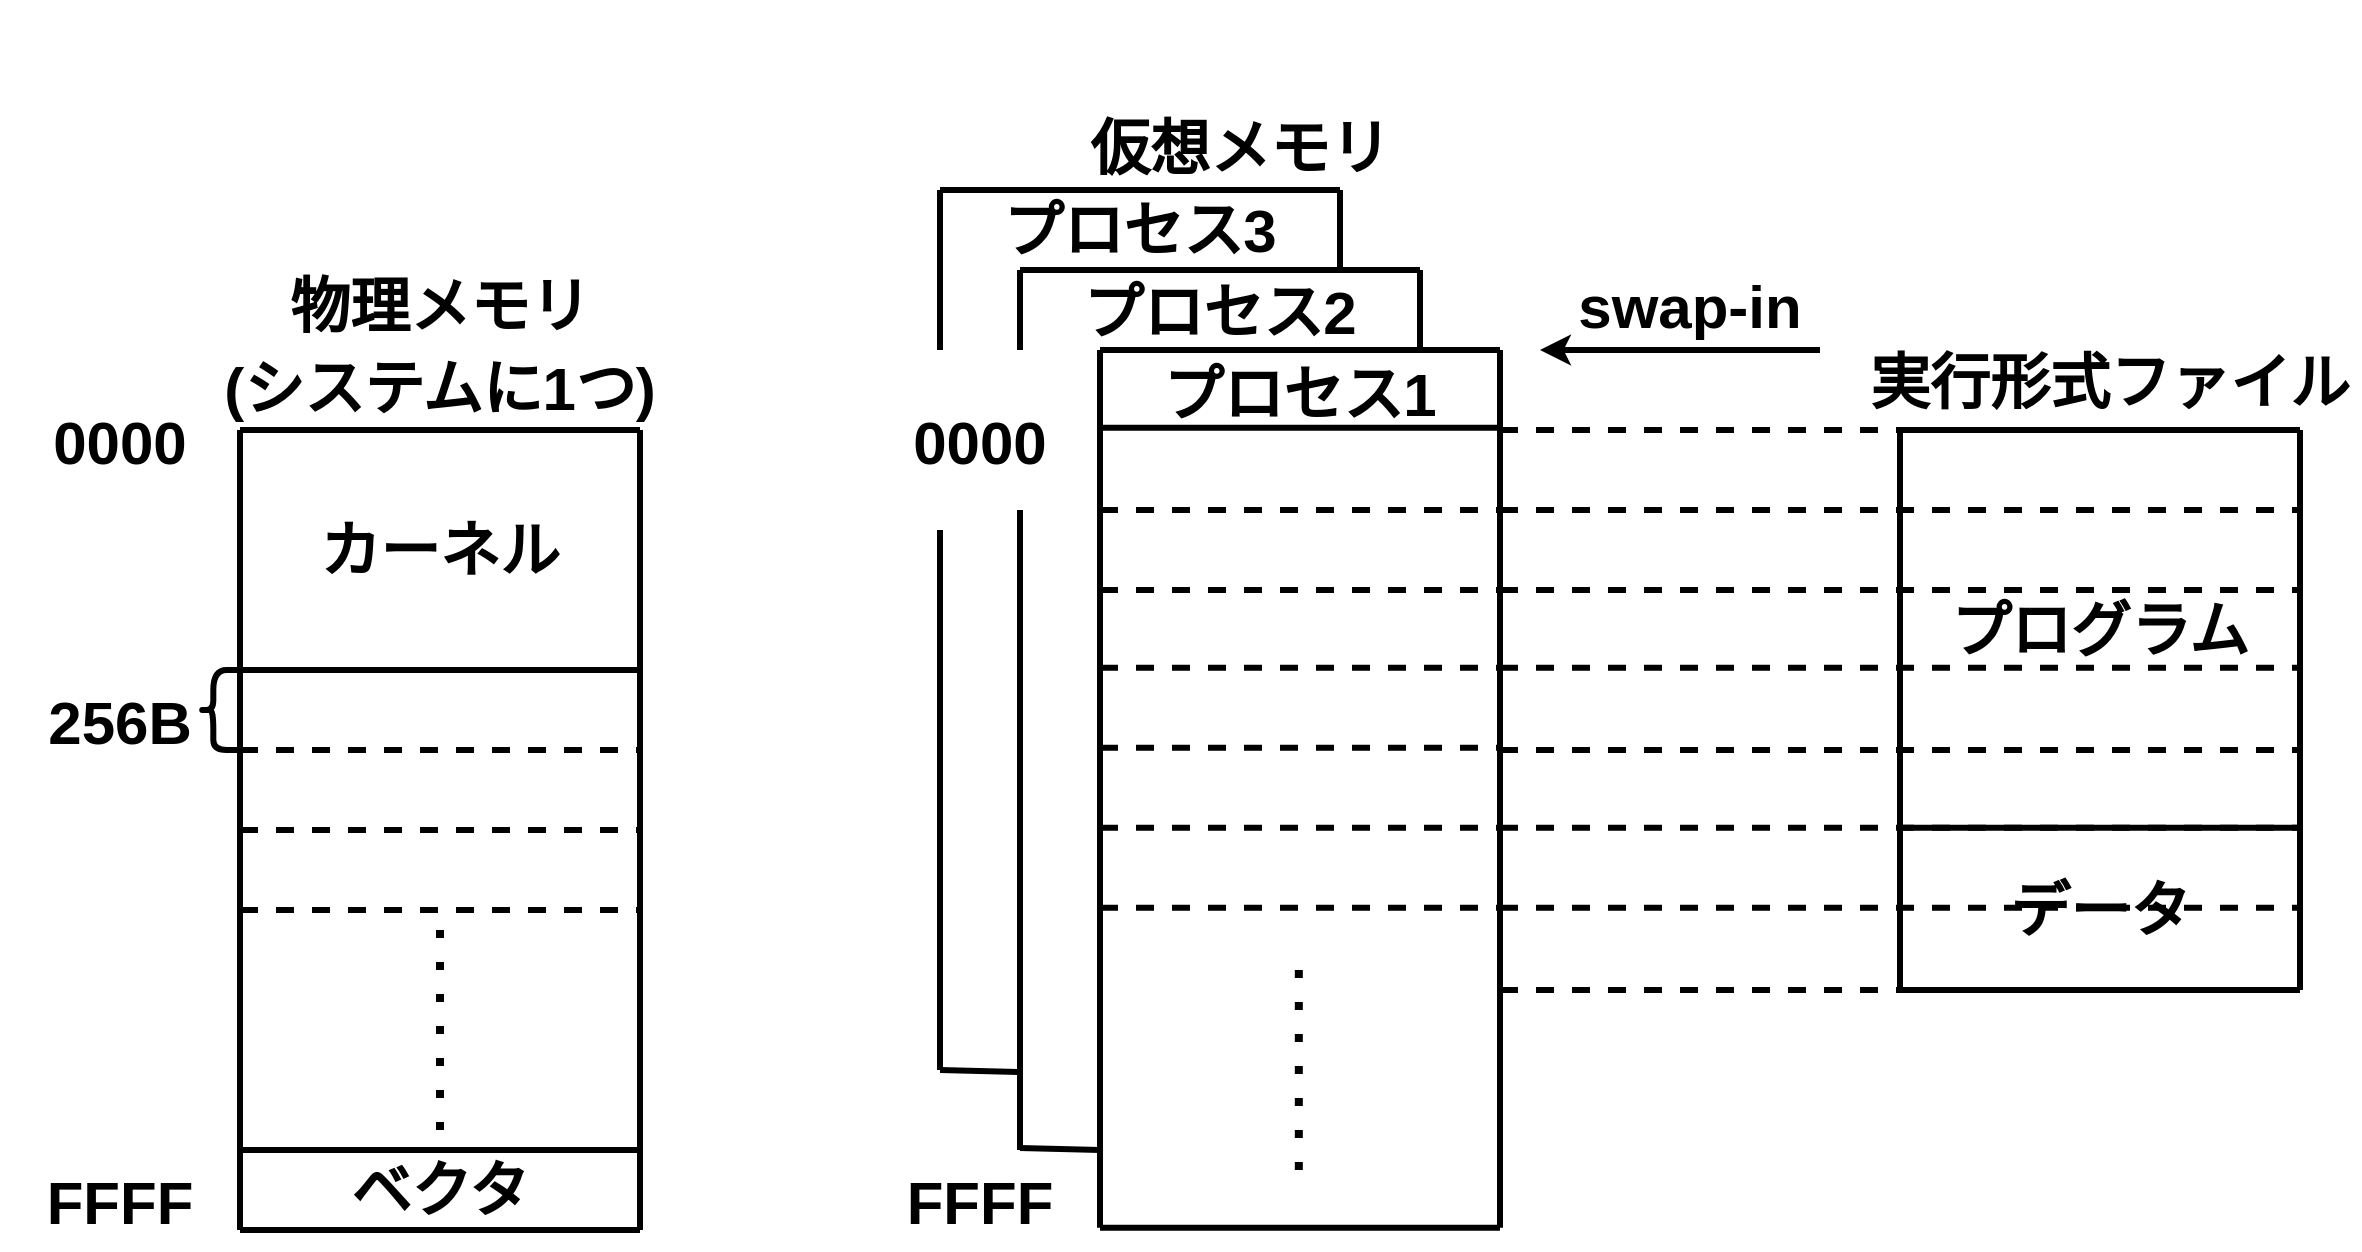 <mxfile version="20.8.20" type="onedrive"><diagram id="wK8tSChM53zYQEnZhIav" name="ページ1"><mxGraphModel grid="1" page="1" gridSize="10" guides="1" tooltips="1" connect="1" arrows="1" fold="1" pageScale="5" pageWidth="827" pageHeight="1169" math="0" shadow="0"><root><mxCell id="0"/><mxCell id="1" parent="0"/><mxCell id="jWC1TJhweW1K0r9cv32E-1" value="" style="endArrow=none;html=1;rounded=0;strokeWidth=3;" edge="1" parent="1"><mxGeometry width="50" height="50" relative="1" as="geometry"><mxPoint x="170" y="320" as="sourcePoint"/><mxPoint x="370" y="320" as="targetPoint"/></mxGeometry></mxCell><mxCell id="jWC1TJhweW1K0r9cv32E-2" value="" style="endArrow=none;html=1;rounded=0;strokeWidth=3;" edge="1" parent="1"><mxGeometry width="50" height="50" relative="1" as="geometry"><mxPoint x="170" y="320" as="sourcePoint"/><mxPoint x="170" y="720" as="targetPoint"/></mxGeometry></mxCell><mxCell id="jWC1TJhweW1K0r9cv32E-3" value="" style="endArrow=none;html=1;rounded=0;strokeWidth=3;" edge="1" parent="1"><mxGeometry width="50" height="50" relative="1" as="geometry"><mxPoint x="370" y="320" as="sourcePoint"/><mxPoint x="370" y="720" as="targetPoint"/></mxGeometry></mxCell><mxCell id="jWC1TJhweW1K0r9cv32E-4" value="" style="endArrow=none;html=1;rounded=0;strokeWidth=3;" edge="1" parent="1"><mxGeometry width="50" height="50" relative="1" as="geometry"><mxPoint x="170" y="720" as="sourcePoint"/><mxPoint x="370" y="720" as="targetPoint"/></mxGeometry></mxCell><mxCell id="jWC1TJhweW1K0r9cv32E-5" value="" style="endArrow=none;html=1;rounded=0;strokeWidth=3;" edge="1" parent="1"><mxGeometry width="50" height="50" relative="1" as="geometry"><mxPoint x="170" y="440" as="sourcePoint"/><mxPoint x="370" y="440" as="targetPoint"/></mxGeometry></mxCell><mxCell id="jWC1TJhweW1K0r9cv32E-6" value="" style="endArrow=none;html=1;rounded=0;strokeWidth=3;" edge="1" parent="1"><mxGeometry width="50" height="50" relative="1" as="geometry"><mxPoint x="170" y="680" as="sourcePoint"/><mxPoint x="370" y="680" as="targetPoint"/></mxGeometry></mxCell><mxCell id="jWC1TJhweW1K0r9cv32E-7" value="" style="endArrow=none;dashed=1;html=1;rounded=0;strokeWidth=3;" edge="1" parent="1"><mxGeometry width="50" height="50" relative="1" as="geometry"><mxPoint x="170" y="480" as="sourcePoint"/><mxPoint x="370" y="480" as="targetPoint"/></mxGeometry></mxCell><mxCell id="jWC1TJhweW1K0r9cv32E-8" value="" style="endArrow=none;dashed=1;html=1;rounded=0;strokeWidth=3;" edge="1" parent="1"><mxGeometry width="50" height="50" relative="1" as="geometry"><mxPoint x="170" y="520" as="sourcePoint"/><mxPoint x="370" y="520" as="targetPoint"/></mxGeometry></mxCell><mxCell id="jWC1TJhweW1K0r9cv32E-9" value="" style="endArrow=none;dashed=1;html=1;rounded=0;strokeWidth=3;" edge="1" parent="1"><mxGeometry width="50" height="50" relative="1" as="geometry"><mxPoint x="170" y="560" as="sourcePoint"/><mxPoint x="370" y="560" as="targetPoint"/></mxGeometry></mxCell><mxCell id="jWC1TJhweW1K0r9cv32E-10" value="" style="endArrow=none;dashed=1;html=1;dashPattern=1 3;strokeWidth=4;rounded=0;" edge="1" parent="1"><mxGeometry width="50" height="50" relative="1" as="geometry"><mxPoint x="270" y="670" as="sourcePoint"/><mxPoint x="270" y="570" as="targetPoint"/></mxGeometry></mxCell><mxCell id="jWC1TJhweW1K0r9cv32E-11" value="&lt;b&gt;&lt;font style=&quot;font-size: 30px;&quot;&gt;カーネル&lt;/font&gt;&lt;/b&gt;" style="text;html=1;strokeColor=none;fillColor=none;align=center;verticalAlign=middle;whiteSpace=wrap;rounded=0;" vertex="1" parent="1"><mxGeometry x="170" y="360" width="200" height="40" as="geometry"/></mxCell><mxCell id="jWC1TJhweW1K0r9cv32E-12" value="&lt;b&gt;&lt;font style=&quot;font-size: 30px;&quot;&gt;ベクタ&lt;/font&gt;&lt;/b&gt;" style="text;html=1;strokeColor=none;fillColor=none;align=center;verticalAlign=middle;whiteSpace=wrap;rounded=0;" vertex="1" parent="1"><mxGeometry x="170" y="680" width="200" height="40" as="geometry"/></mxCell><mxCell id="jWC1TJhweW1K0r9cv32E-15" value="&lt;p style=&quot;line-height: 70%;&quot;&gt;&lt;b style=&quot;font-size: 30px;&quot;&gt;&lt;font style=&quot;font-size: 30px;&quot;&gt;物理メモリ&lt;br&gt;(システムに1つ)&lt;br&gt;&lt;/font&gt;&lt;/b&gt;&lt;/p&gt;" style="text;html=1;strokeColor=none;fillColor=none;align=center;verticalAlign=middle;whiteSpace=wrap;rounded=0;fontSize=50;" vertex="1" parent="1"><mxGeometry x="150" y="230" width="240" height="90" as="geometry"/></mxCell><mxCell id="jWC1TJhweW1K0r9cv32E-16" value="" style="endArrow=none;html=1;rounded=0;strokeWidth=3;" edge="1" parent="1"><mxGeometry width="50" height="50" relative="1" as="geometry"><mxPoint x="600" y="318.82" as="sourcePoint"/><mxPoint x="800" y="318.82" as="targetPoint"/></mxGeometry></mxCell><mxCell id="jWC1TJhweW1K0r9cv32E-17" value="" style="endArrow=none;html=1;rounded=0;strokeWidth=3;" edge="1" parent="1"><mxGeometry width="50" height="50" relative="1" as="geometry"><mxPoint x="600" y="318.82" as="sourcePoint"/><mxPoint x="600" y="718.82" as="targetPoint"/></mxGeometry></mxCell><mxCell id="jWC1TJhweW1K0r9cv32E-18" value="" style="endArrow=none;html=1;rounded=0;strokeWidth=3;" edge="1" parent="1"><mxGeometry width="50" height="50" relative="1" as="geometry"><mxPoint x="800" y="318.82" as="sourcePoint"/><mxPoint x="800" y="718.82" as="targetPoint"/></mxGeometry></mxCell><mxCell id="jWC1TJhweW1K0r9cv32E-19" value="" style="endArrow=none;html=1;rounded=0;strokeWidth=3;" edge="1" parent="1"><mxGeometry width="50" height="50" relative="1" as="geometry"><mxPoint x="600" y="718.82" as="sourcePoint"/><mxPoint x="800" y="718.82" as="targetPoint"/></mxGeometry></mxCell><mxCell id="jWC1TJhweW1K0r9cv32E-22" value="" style="endArrow=none;dashed=1;html=1;rounded=0;strokeWidth=3;" edge="1" parent="1"><mxGeometry width="50" height="50" relative="1" as="geometry"><mxPoint x="600" y="478.82" as="sourcePoint"/><mxPoint x="800" y="478.82" as="targetPoint"/></mxGeometry></mxCell><mxCell id="jWC1TJhweW1K0r9cv32E-23" value="" style="endArrow=none;dashed=1;html=1;rounded=0;strokeWidth=3;" edge="1" parent="1"><mxGeometry width="50" height="50" relative="1" as="geometry"><mxPoint x="600" y="518.82" as="sourcePoint"/><mxPoint x="800" y="518.82" as="targetPoint"/></mxGeometry></mxCell><mxCell id="jWC1TJhweW1K0r9cv32E-24" value="" style="endArrow=none;dashed=1;html=1;rounded=0;strokeWidth=3;" edge="1" parent="1"><mxGeometry width="50" height="50" relative="1" as="geometry"><mxPoint x="600" y="558.82" as="sourcePoint"/><mxPoint x="800" y="558.82" as="targetPoint"/></mxGeometry></mxCell><mxCell id="jWC1TJhweW1K0r9cv32E-25" value="" style="endArrow=none;dashed=1;html=1;dashPattern=1 3;strokeWidth=4;rounded=0;" edge="1" parent="1"><mxGeometry width="50" height="50" relative="1" as="geometry"><mxPoint x="699.41" y="690" as="sourcePoint"/><mxPoint x="699.41" y="590" as="targetPoint"/></mxGeometry></mxCell><mxCell id="jWC1TJhweW1K0r9cv32E-30" value="&lt;p style=&quot;line-height: 70%;&quot;&gt;&lt;b style=&quot;font-size: 30px;&quot;&gt;&lt;font style=&quot;font-size: 30px;&quot;&gt;仮想メモリ&lt;br&gt;&lt;/font&gt;&lt;/b&gt;&lt;/p&gt;" style="text;html=1;strokeColor=none;fillColor=none;align=center;verticalAlign=middle;whiteSpace=wrap;rounded=0;fontSize=50;" vertex="1" parent="1"><mxGeometry x="570" y="155.28" width="200" height="41.18" as="geometry"/></mxCell><mxCell id="jWC1TJhweW1K0r9cv32E-31" value="" style="endArrow=none;dashed=1;html=1;rounded=0;strokeWidth=3;" edge="1" parent="1"><mxGeometry width="50" height="50" relative="1" as="geometry"><mxPoint x="600" y="360.0" as="sourcePoint"/><mxPoint x="800" y="360.0" as="targetPoint"/></mxGeometry></mxCell><mxCell id="jWC1TJhweW1K0r9cv32E-32" value="" style="endArrow=none;dashed=1;html=1;rounded=0;strokeWidth=3;" edge="1" parent="1"><mxGeometry width="50" height="50" relative="1" as="geometry"><mxPoint x="600" y="438.82" as="sourcePoint"/><mxPoint x="800" y="438.82" as="targetPoint"/></mxGeometry></mxCell><mxCell id="jWC1TJhweW1K0r9cv32E-33" value="" style="endArrow=none;dashed=1;html=1;rounded=0;strokeWidth=3;" edge="1" parent="1"><mxGeometry width="50" height="50" relative="1" as="geometry"><mxPoint x="600" y="400.0" as="sourcePoint"/><mxPoint x="800" y="400.0" as="targetPoint"/></mxGeometry></mxCell><mxCell id="jWC1TJhweW1K0r9cv32E-43" value="" style="endArrow=none;html=1;rounded=0;strokeWidth=3;fontSize=30;" edge="1" parent="1"><mxGeometry width="50" height="50" relative="1" as="geometry"><mxPoint x="1000" y="320" as="sourcePoint"/><mxPoint x="1200" y="320" as="targetPoint"/></mxGeometry></mxCell><mxCell id="jWC1TJhweW1K0r9cv32E-44" value="" style="endArrow=none;html=1;rounded=0;strokeWidth=3;fontSize=30;" edge="1" parent="1"><mxGeometry width="50" height="50" relative="1" as="geometry"><mxPoint x="1000" y="600" as="sourcePoint"/><mxPoint x="1200" y="600" as="targetPoint"/></mxGeometry></mxCell><mxCell id="jWC1TJhweW1K0r9cv32E-45" value="" style="endArrow=none;html=1;rounded=0;strokeWidth=3;fontSize=30;" edge="1" parent="1"><mxGeometry width="50" height="50" relative="1" as="geometry"><mxPoint x="1000" y="600" as="sourcePoint"/><mxPoint x="1000" y="320" as="targetPoint"/></mxGeometry></mxCell><mxCell id="jWC1TJhweW1K0r9cv32E-46" value="" style="endArrow=none;html=1;rounded=0;strokeWidth=3;fontSize=30;" edge="1" parent="1"><mxGeometry width="50" height="50" relative="1" as="geometry"><mxPoint x="1200" y="600" as="sourcePoint"/><mxPoint x="1200" y="320" as="targetPoint"/></mxGeometry></mxCell><mxCell id="jWC1TJhweW1K0r9cv32E-47" value="" style="endArrow=none;html=1;rounded=0;strokeWidth=3;fontSize=30;" edge="1" parent="1"><mxGeometry width="50" height="50" relative="1" as="geometry"><mxPoint x="1000" y="518.82" as="sourcePoint"/><mxPoint x="1200" y="518.82" as="targetPoint"/></mxGeometry></mxCell><mxCell id="jWC1TJhweW1K0r9cv32E-48" value="&lt;b style=&quot;font-size: 30px;&quot;&gt;&lt;font style=&quot;font-size: 30px;&quot;&gt;実行形式ファイル&lt;br&gt;&lt;/font&gt;&lt;/b&gt;" style="text;html=1;strokeColor=none;fillColor=none;align=center;verticalAlign=middle;whiteSpace=wrap;rounded=0;fontSize=50;" vertex="1" parent="1"><mxGeometry x="980" y="270" width="250" height="38.82" as="geometry"/></mxCell><mxCell id="jWC1TJhweW1K0r9cv32E-49" value="&lt;b&gt;&lt;font style=&quot;font-size: 30px;&quot;&gt;プログラム&lt;/font&gt;&lt;/b&gt;" style="text;html=1;strokeColor=none;fillColor=none;align=center;verticalAlign=middle;whiteSpace=wrap;rounded=0;" vertex="1" parent="1"><mxGeometry x="1000" y="400" width="200" height="40" as="geometry"/></mxCell><mxCell id="jWC1TJhweW1K0r9cv32E-50" value="&lt;b&gt;&lt;font style=&quot;font-size: 30px;&quot;&gt;データ&lt;/font&gt;&lt;/b&gt;" style="text;html=1;strokeColor=none;fillColor=none;align=center;verticalAlign=middle;whiteSpace=wrap;rounded=0;" vertex="1" parent="1"><mxGeometry x="1000" y="540" width="200" height="40" as="geometry"/></mxCell><mxCell id="jWC1TJhweW1K0r9cv32E-51" value="" style="endArrow=none;dashed=1;html=1;rounded=0;strokeWidth=3;fontSize=30;exitX=1;exitY=0;exitDx=0;exitDy=0;" edge="1" parent="1"><mxGeometry width="50" height="50" relative="1" as="geometry"><mxPoint x="800" y="320" as="sourcePoint"/><mxPoint x="1000" y="320" as="targetPoint"/></mxGeometry></mxCell><mxCell id="jWC1TJhweW1K0r9cv32E-52" value="" style="endArrow=none;dashed=1;html=1;rounded=0;strokeWidth=3;fontSize=30;exitX=1;exitY=0;exitDx=0;exitDy=0;" edge="1" parent="1"><mxGeometry width="50" height="50" relative="1" as="geometry"><mxPoint x="800" y="360" as="sourcePoint"/><mxPoint x="1200" y="360" as="targetPoint"/></mxGeometry></mxCell><mxCell id="jWC1TJhweW1K0r9cv32E-53" value="" style="endArrow=none;dashed=1;html=1;rounded=0;strokeWidth=3;fontSize=30;exitX=1;exitY=0;exitDx=0;exitDy=0;" edge="1" parent="1"><mxGeometry width="50" height="50" relative="1" as="geometry"><mxPoint x="800" y="400" as="sourcePoint"/><mxPoint x="1200" y="400" as="targetPoint"/></mxGeometry></mxCell><mxCell id="jWC1TJhweW1K0r9cv32E-54" value="" style="endArrow=none;dashed=1;html=1;rounded=0;strokeWidth=3;fontSize=30;exitX=1;exitY=0;exitDx=0;exitDy=0;" edge="1" parent="1"><mxGeometry width="50" height="50" relative="1" as="geometry"><mxPoint x="800" y="438.82" as="sourcePoint"/><mxPoint x="1200" y="438.82" as="targetPoint"/></mxGeometry></mxCell><mxCell id="jWC1TJhweW1K0r9cv32E-55" value="" style="endArrow=none;dashed=1;html=1;rounded=0;strokeWidth=3;fontSize=30;exitX=1;exitY=0;exitDx=0;exitDy=0;" edge="1" parent="1"><mxGeometry width="50" height="50" relative="1" as="geometry"><mxPoint x="800" y="480" as="sourcePoint"/><mxPoint x="1200" y="480" as="targetPoint"/></mxGeometry></mxCell><mxCell id="jWC1TJhweW1K0r9cv32E-56" value="" style="endArrow=none;dashed=1;html=1;rounded=0;strokeWidth=3;fontSize=30;exitX=1;exitY=0;exitDx=0;exitDy=0;" edge="1" parent="1"><mxGeometry width="50" height="50" relative="1" as="geometry"><mxPoint x="800" y="558.82" as="sourcePoint"/><mxPoint x="1200" y="558.82" as="targetPoint"/></mxGeometry></mxCell><mxCell id="jWC1TJhweW1K0r9cv32E-58" value="" style="endArrow=none;dashed=1;html=1;rounded=0;strokeWidth=3;fontSize=30;exitX=1;exitY=0;exitDx=0;exitDy=0;" edge="1" parent="1"><mxGeometry width="50" height="50" relative="1" as="geometry"><mxPoint x="800" y="518.82" as="sourcePoint"/><mxPoint x="1200" y="518.82" as="targetPoint"/></mxGeometry></mxCell><mxCell id="jWC1TJhweW1K0r9cv32E-59" value="" style="endArrow=none;dashed=1;html=1;rounded=0;strokeWidth=3;fontSize=30;exitX=1;exitY=0;exitDx=0;exitDy=0;" edge="1" parent="1"><mxGeometry width="50" height="50" relative="1" as="geometry"><mxPoint x="800" y="600" as="sourcePoint"/><mxPoint x="1200" y="600" as="targetPoint"/></mxGeometry></mxCell><mxCell id="jWC1TJhweW1K0r9cv32E-60" value="" style="endArrow=classic;html=1;rounded=0;strokeWidth=3;fontSize=30;" edge="1" parent="1"><mxGeometry width="50" height="50" relative="1" as="geometry"><mxPoint x="960" y="280" as="sourcePoint"/><mxPoint x="820" y="280" as="targetPoint"/></mxGeometry></mxCell><mxCell id="jWC1TJhweW1K0r9cv32E-61" value="&lt;b style=&quot;font-size: 30px;&quot;&gt;&lt;font style=&quot;font-size: 30px;&quot;&gt;swap-in&lt;br&gt;&lt;/font&gt;&lt;/b&gt;" style="text;html=1;strokeColor=none;fillColor=none;align=center;verticalAlign=middle;whiteSpace=wrap;rounded=0;fontSize=50;" vertex="1" parent="1"><mxGeometry x="820" y="231.18" width="150" height="38.82" as="geometry"/></mxCell><mxCell id="-LadSoOrD5a9x_Fi347V-1" value="&lt;b style=&quot;font-size: 30px;&quot;&gt;&lt;font style=&quot;font-size: 30px;&quot;&gt;0000&lt;br&gt;&lt;/font&gt;&lt;/b&gt;" style="text;html=1;strokeColor=none;fillColor=default;align=center;verticalAlign=middle;whiteSpace=wrap;rounded=0;fontSize=50;" vertex="1" parent="1"><mxGeometry x="495" y="300" width="90" height="38.82" as="geometry"/></mxCell><mxCell id="-LadSoOrD5a9x_Fi347V-2" value="&lt;b style=&quot;font-size: 30px;&quot;&gt;&lt;font style=&quot;font-size: 30px;&quot;&gt;FFFF&lt;br&gt;&lt;/font&gt;&lt;/b&gt;" style="text;html=1;strokeColor=none;fillColor=default;align=center;verticalAlign=middle;whiteSpace=wrap;rounded=0;fontSize=50;" vertex="1" parent="1"><mxGeometry x="495" y="680" width="90" height="38.82" as="geometry"/></mxCell><mxCell id="-LadSoOrD5a9x_Fi347V-3" value="&lt;b style=&quot;font-size: 30px;&quot;&gt;&lt;font style=&quot;font-size: 30px;&quot;&gt;0000&lt;br&gt;&lt;/font&gt;&lt;/b&gt;" style="text;html=1;strokeColor=none;fillColor=none;align=center;verticalAlign=middle;whiteSpace=wrap;rounded=0;fontSize=50;" vertex="1" parent="1"><mxGeometry x="50" y="300" width="120" height="38.82" as="geometry"/></mxCell><mxCell id="-LadSoOrD5a9x_Fi347V-4" value="&lt;b style=&quot;font-size: 30px;&quot;&gt;&lt;font style=&quot;font-size: 30px;&quot;&gt;FFFF&lt;br&gt;&lt;/font&gt;&lt;/b&gt;" style="text;html=1;strokeColor=none;fillColor=none;align=center;verticalAlign=middle;whiteSpace=wrap;rounded=0;fontSize=50;" vertex="1" parent="1"><mxGeometry x="50" y="680.0" width="120" height="38.82" as="geometry"/></mxCell><mxCell id="-LadSoOrD5a9x_Fi347V-5" value="" style="endArrow=none;html=1;rounded=0;strokeWidth=3;" edge="1" parent="1"><mxGeometry width="50" height="50" relative="1" as="geometry"><mxPoint x="760" y="280" as="sourcePoint"/><mxPoint x="760" y="240" as="targetPoint"/></mxGeometry></mxCell><mxCell id="-LadSoOrD5a9x_Fi347V-6" value="" style="endArrow=none;html=1;rounded=0;strokeWidth=3;" edge="1" parent="1"><mxGeometry width="50" height="50" relative="1" as="geometry"><mxPoint x="560" y="360" as="sourcePoint"/><mxPoint x="560" y="680" as="targetPoint"/></mxGeometry></mxCell><mxCell id="-LadSoOrD5a9x_Fi347V-7" value="" style="endArrow=none;html=1;rounded=0;strokeWidth=3;" edge="1" parent="1"><mxGeometry width="50" height="50" relative="1" as="geometry"><mxPoint x="560" y="240" as="sourcePoint"/><mxPoint x="760" y="240" as="targetPoint"/></mxGeometry></mxCell><mxCell id="-LadSoOrD5a9x_Fi347V-8" value="" style="endArrow=none;html=1;rounded=0;strokeWidth=3;" edge="1" parent="1"><mxGeometry width="50" height="50" relative="1" as="geometry"><mxPoint x="560" y="679" as="sourcePoint"/><mxPoint x="600" y="680" as="targetPoint"/></mxGeometry></mxCell><mxCell id="-LadSoOrD5a9x_Fi347V-9" value="" style="endArrow=none;html=1;rounded=0;strokeWidth=3;" edge="1" parent="1"><mxGeometry width="50" height="50" relative="1" as="geometry"><mxPoint x="720" y="240" as="sourcePoint"/><mxPoint x="720" y="200" as="targetPoint"/></mxGeometry></mxCell><mxCell id="-LadSoOrD5a9x_Fi347V-10" value="" style="endArrow=none;html=1;rounded=0;strokeWidth=3;" edge="1" parent="1"><mxGeometry width="50" height="50" relative="1" as="geometry"><mxPoint x="520" y="200" as="sourcePoint"/><mxPoint x="720" y="200" as="targetPoint"/></mxGeometry></mxCell><mxCell id="-LadSoOrD5a9x_Fi347V-11" value="" style="endArrow=none;html=1;rounded=0;strokeWidth=3;" edge="1" parent="1"><mxGeometry width="50" height="50" relative="1" as="geometry"><mxPoint x="520" y="200" as="sourcePoint"/><mxPoint x="520" y="280" as="targetPoint"/></mxGeometry></mxCell><mxCell id="-LadSoOrD5a9x_Fi347V-12" value="" style="endArrow=none;html=1;rounded=0;strokeWidth=3;" edge="1" parent="1"><mxGeometry width="50" height="50" relative="1" as="geometry"><mxPoint x="520" y="370" as="sourcePoint"/><mxPoint x="520" y="640" as="targetPoint"/></mxGeometry></mxCell><mxCell id="-LadSoOrD5a9x_Fi347V-13" value="" style="endArrow=none;html=1;rounded=0;strokeWidth=3;" edge="1" parent="1"><mxGeometry width="50" height="50" relative="1" as="geometry"><mxPoint x="520" y="640" as="sourcePoint"/><mxPoint x="560" y="641" as="targetPoint"/></mxGeometry></mxCell><mxCell id="-LadSoOrD5a9x_Fi347V-14" value="&lt;p style=&quot;line-height: 70%;&quot;&gt;&lt;b style=&quot;font-size: 30px;&quot;&gt;&lt;font style=&quot;font-size: 30px;&quot;&gt;プロセス3&lt;br&gt;&lt;/font&gt;&lt;/b&gt;&lt;/p&gt;" style="text;html=1;strokeColor=none;fillColor=none;align=center;verticalAlign=middle;whiteSpace=wrap;rounded=0;fontSize=50;" vertex="1" parent="1"><mxGeometry x="520" y="196.46" width="200" height="41.18" as="geometry"/></mxCell><mxCell id="-LadSoOrD5a9x_Fi347V-15" value="&lt;p style=&quot;line-height: 70%;&quot;&gt;&lt;b style=&quot;font-size: 30px;&quot;&gt;&lt;font style=&quot;font-size: 30px;&quot;&gt;プロセス2&lt;br&gt;&lt;/font&gt;&lt;/b&gt;&lt;/p&gt;" style="text;html=1;strokeColor=none;fillColor=none;align=center;verticalAlign=middle;whiteSpace=wrap;rounded=0;fontSize=50;" vertex="1" parent="1"><mxGeometry x="560" y="237.64" width="200" height="41.18" as="geometry"/></mxCell><mxCell id="-LadSoOrD5a9x_Fi347V-16" value="&lt;p style=&quot;line-height: 70%;&quot;&gt;&lt;b style=&quot;font-size: 30px;&quot;&gt;&lt;font style=&quot;font-size: 30px;&quot;&gt;プロセス1&lt;br&gt;&lt;/font&gt;&lt;/b&gt;&lt;/p&gt;" style="text;html=1;strokeColor=none;fillColor=none;align=center;verticalAlign=middle;whiteSpace=wrap;rounded=0;fontSize=50;" vertex="1" parent="1"><mxGeometry x="600" y="278.82" width="200" height="41.18" as="geometry"/></mxCell><mxCell id="-LadSoOrD5a9x_Fi347V-18" value="" style="endArrow=none;html=1;rounded=0;strokeWidth=3;" edge="1" parent="1"><mxGeometry width="50" height="50" relative="1" as="geometry"><mxPoint x="800" y="320" as="sourcePoint"/><mxPoint x="800" y="280" as="targetPoint"/></mxGeometry></mxCell><mxCell id="-LadSoOrD5a9x_Fi347V-19" value="" style="endArrow=none;html=1;rounded=0;strokeWidth=3;" edge="1" parent="1"><mxGeometry width="50" height="50" relative="1" as="geometry"><mxPoint x="600" y="280" as="sourcePoint"/><mxPoint x="800" y="280" as="targetPoint"/></mxGeometry></mxCell><mxCell id="-LadSoOrD5a9x_Fi347V-20" value="" style="endArrow=none;html=1;rounded=0;strokeWidth=3;" edge="1" parent="1"><mxGeometry width="50" height="50" relative="1" as="geometry"><mxPoint x="600" y="280" as="sourcePoint"/><mxPoint x="600" y="320" as="targetPoint"/></mxGeometry></mxCell><mxCell id="-LadSoOrD5a9x_Fi347V-21" value="" style="endArrow=none;html=1;rounded=0;strokeWidth=3;" edge="1" parent="1"><mxGeometry width="50" height="50" relative="1" as="geometry"><mxPoint x="560" y="280" as="sourcePoint"/><mxPoint x="560" y="240" as="targetPoint"/></mxGeometry></mxCell><mxCell id="YCZF53pLdRfFhyfFGyT_-1" value="" style="shape=curlyBracket;whiteSpace=wrap;html=1;rounded=1;labelPosition=left;verticalLabelPosition=middle;align=right;verticalAlign=middle;strokeWidth=3;size=0.333;" vertex="1" parent="1"><mxGeometry x="150" y="440" width="20" height="40" as="geometry"/></mxCell><mxCell id="YCZF53pLdRfFhyfFGyT_-3" value="&lt;b style=&quot;font-size: 30px;&quot;&gt;&lt;font style=&quot;font-size: 30px;&quot;&gt;256B&lt;br&gt;&lt;/font&gt;&lt;/b&gt;" style="text;html=1;strokeColor=none;fillColor=none;align=center;verticalAlign=middle;whiteSpace=wrap;rounded=0;fontSize=50;" vertex="1" parent="1"><mxGeometry x="50" y="440" width="120" height="38.82" as="geometry"/></mxCell></root></mxGraphModel></diagram></mxfile>